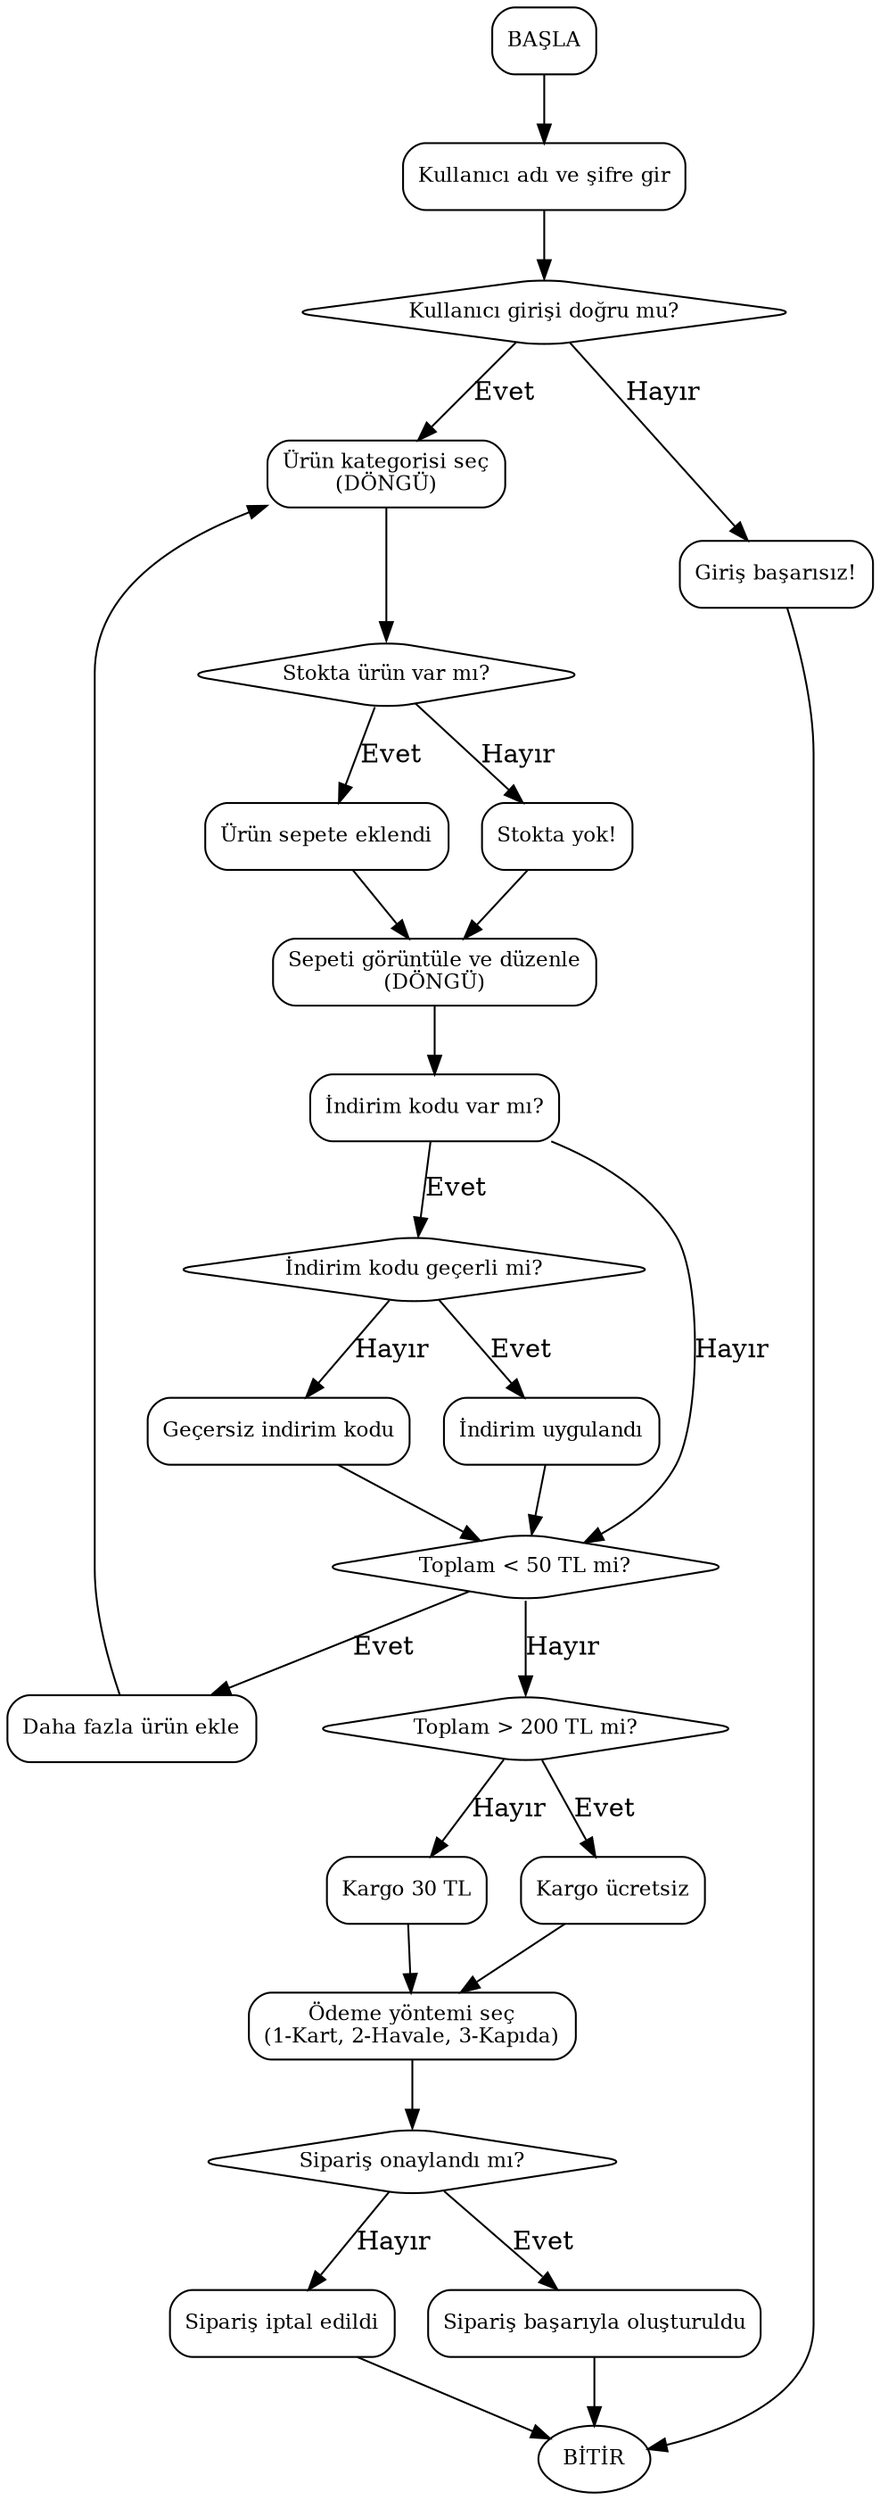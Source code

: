 digraph OnlineShoppingCart {
    rankdir=TB;
    node [shape=rectangle, style=rounded, fontsize=11];

    start [label="BAŞLA"];
    login [label="Kullanıcı adı ve şifre gir"];
    loginCheck [shape=diamond, label="Kullanıcı girişi doğru mu?"];
    categoryLoop [label="Ürün kategorisi seç\n(DÖNGÜ)"];
    stockCheck [shape=diamond, label="Stokta ürün var mı?"];
    addCart [label="Ürün sepete eklendi"];
    noStock [label="Stokta yok!"];
    viewCart [label="Sepeti görüntüle ve düzenle\n(DÖNGÜ)"];
    discountAsk [label="İndirim kodu var mı?"];
    discountValid [shape=diamond, label="İndirim kodu geçerli mi?"];
    discountApplied [label="İndirim uygulandı"];
    invalidDiscount [label="Geçersiz indirim kodu"];
    totalCheck [shape=diamond, label="Toplam < 50 TL mi?"];
    addMore [label="Daha fazla ürün ekle"];
    shippingCheck [shape=diamond, label="Toplam > 200 TL mi?"];
    freeShipping [label="Kargo ücretsiz"];
    paidShipping [label="Kargo 30 TL"];
    paymentMethod [label="Ödeme yöntemi seç\n(1-Kart, 2-Havale, 3-Kapıda)"];
    confirm [shape=diamond, label="Sipariş onaylandı mı?"];
    orderSuccess [label="Sipariş başarıyla oluşturuldu"];
    orderCancel [label="Sipariş iptal edildi"];
    loginFail [label="Giriş başarısız!"];
    end [shape=oval, label="BİTİR"];

    // Flow connections
    start -> login -> loginCheck;
    loginCheck -> categoryLoop [label="Evet"];
    loginCheck -> loginFail [label="Hayır"];
    loginFail -> end;

    categoryLoop -> stockCheck;
    stockCheck -> addCart [label="Evet"];
    stockCheck -> noStock [label="Hayır"];
    addCart -> viewCart;
    noStock -> viewCart;

    viewCart -> discountAsk;
    discountAsk -> discountValid [label="Evet"];
    discountAsk -> totalCheck [label="Hayır"];

    discountValid -> discountApplied [label="Evet"];
    discountValid -> invalidDiscount [label="Hayır"];
    discountApplied -> totalCheck;
    invalidDiscount -> totalCheck;

    totalCheck -> addMore [label="Evet"];
    totalCheck -> shippingCheck [label="Hayır"];
    addMore -> categoryLoop;

    shippingCheck -> freeShipping [label="Evet"];
    shippingCheck -> paidShipping [label="Hayır"];
    freeShipping -> paymentMethod;
    paidShipping -> paymentMethod;

    paymentMethod -> confirm;
    confirm -> orderSuccess [label="Evet"];
    confirm -> orderCancel [label="Hayır"];
    orderSuccess -> end;
    orderCancel -> end;
}
